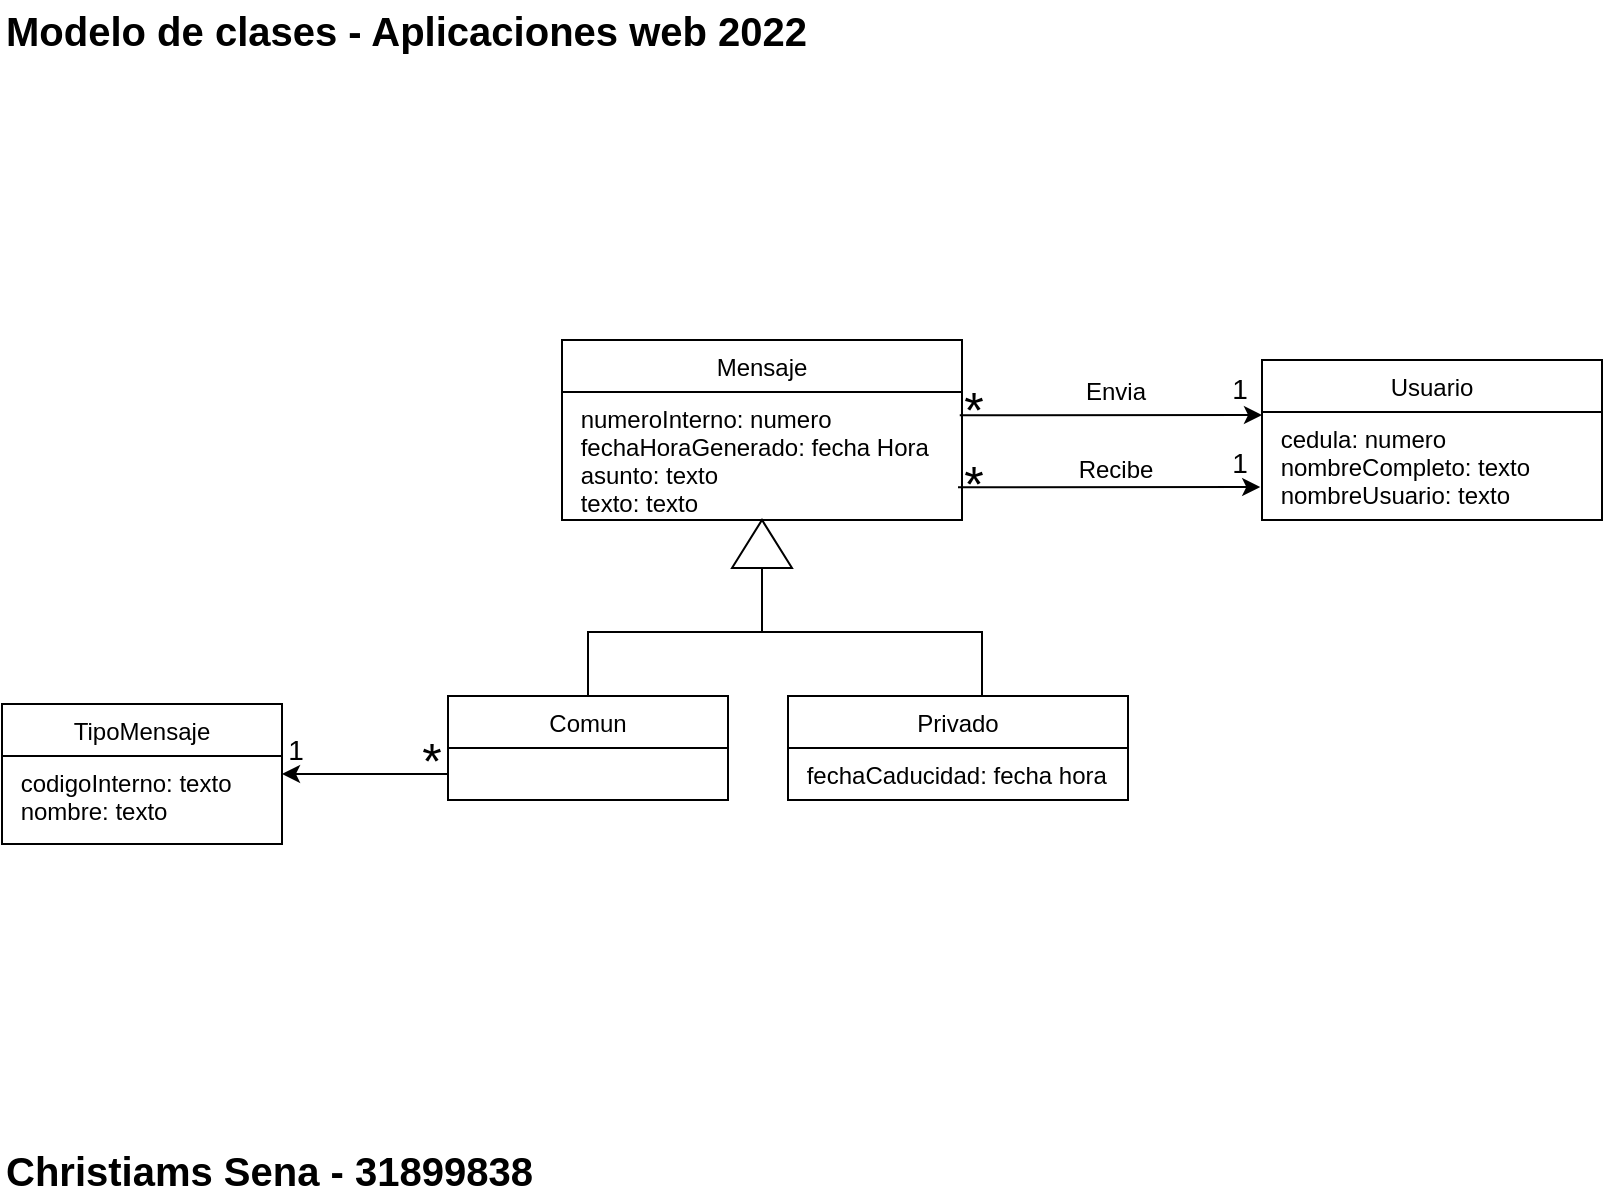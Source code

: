 <mxfile version="20.7.4" type="device"><diagram name="Modelo de clases" id="piOpjvbaxigdG6FCsmCx"><mxGraphModel dx="1588" dy="916" grid="1" gridSize="10" guides="1" tooltips="1" connect="1" arrows="1" fold="1" page="1" pageScale="1" pageWidth="1169" pageHeight="827" math="0" shadow="0"><root><mxCell id="kFh2rn61L7hYSFvvShpM-0"/><mxCell id="kFh2rn61L7hYSFvvShpM-1" parent="kFh2rn61L7hYSFvvShpM-0"/><mxCell id="kFh2rn61L7hYSFvvShpM-3" style="edgeStyle=orthogonalEdgeStyle;rounded=0;orthogonalLoop=1;jettySize=auto;html=1;exitX=0.5;exitY=1;exitDx=0;exitDy=0;exitPerimeter=0;entryX=0.5;entryY=0;entryDx=0;entryDy=0;endArrow=none;endFill=0;" parent="kFh2rn61L7hYSFvvShpM-1" source="kFh2rn61L7hYSFvvShpM-4" target="v-WRAGzScA301N9wzh8A-8" edge="1"><mxGeometry relative="1" as="geometry"><mxPoint x="774" y="378" as="targetPoint"/><Array as="points"><mxPoint x="505" y="346"/><mxPoint x="615" y="346"/><mxPoint x="615" y="378"/></Array></mxGeometry></mxCell><mxCell id="kFh2rn61L7hYSFvvShpM-4" value="" style="verticalLabelPosition=bottom;verticalAlign=top;html=1;shape=mxgraph.basic.acute_triangle;dx=0.5;" parent="kFh2rn61L7hYSFvvShpM-1" vertex="1"><mxGeometry x="490" y="290" width="30" height="24" as="geometry"/></mxCell><mxCell id="kFh2rn61L7hYSFvvShpM-21" value="" style="endArrow=none;html=1;rounded=0;exitX=0;exitY=0.5;exitDx=0;exitDy=0;entryX=1.002;entryY=-0.042;entryDx=0;entryDy=0;entryPerimeter=0;startArrow=classic;startFill=1;endFill=0;" parent="kFh2rn61L7hYSFvvShpM-1" edge="1"><mxGeometry width="50" height="50" relative="1" as="geometry"><mxPoint x="755" y="237.5" as="sourcePoint"/><mxPoint x="603.88" y="237.636" as="targetPoint"/></mxGeometry></mxCell><mxCell id="kFh2rn61L7hYSFvvShpM-22" value="1" style="text;align=center;fontStyle=0;verticalAlign=middle;spacingLeft=3;spacingRight=3;strokeColor=none;rotatable=0;points=[[0,0.5],[1,0.5]];portConstraint=eastwest;fontSize=14;" parent="kFh2rn61L7hYSFvvShpM-1" vertex="1"><mxGeometry x="729" y="210.5" width="30" height="26" as="geometry"/></mxCell><mxCell id="kFh2rn61L7hYSFvvShpM-23" value="*" style="text;align=center;fontStyle=0;verticalAlign=middle;spacingLeft=3;spacingRight=3;strokeColor=none;rotatable=0;points=[[0,0.5],[1,0.5]];portConstraint=eastwest;fontSize=25;" parent="kFh2rn61L7hYSFvvShpM-1" vertex="1"><mxGeometry x="596" y="219.5" width="30" height="26" as="geometry"/></mxCell><mxCell id="kFh2rn61L7hYSFvvShpM-28" style="edgeStyle=orthogonalEdgeStyle;rounded=0;orthogonalLoop=1;jettySize=auto;html=1;exitX=1;exitY=0.5;exitDx=0;exitDy=0;fontSize=14;startArrow=classic;startFill=1;endArrow=none;endFill=0;entryX=0;entryY=0.5;entryDx=0;entryDy=0;" parent="kFh2rn61L7hYSFvvShpM-1" source="v-WRAGzScA301N9wzh8A-16" target="v-WRAGzScA301N9wzh8A-15" edge="1"><mxGeometry relative="1" as="geometry"><mxPoint x="285" y="234" as="sourcePoint"/><mxPoint x="345" y="406" as="targetPoint"/></mxGeometry></mxCell><mxCell id="kFh2rn61L7hYSFvvShpM-29" value="1" style="text;align=center;fontStyle=0;verticalAlign=middle;spacingLeft=3;spacingRight=3;strokeColor=none;rotatable=0;points=[[0,0.5],[1,0.5]];portConstraint=eastwest;fontSize=14;" parent="kFh2rn61L7hYSFvvShpM-1" vertex="1"><mxGeometry x="257" y="391" width="30" height="26" as="geometry"/></mxCell><mxCell id="kFh2rn61L7hYSFvvShpM-30" value="*" style="text;align=center;fontStyle=0;verticalAlign=middle;spacingLeft=3;spacingRight=3;strokeColor=none;rotatable=0;points=[[0,0.5],[1,0.5]];portConstraint=eastwest;fontSize=25;" parent="kFh2rn61L7hYSFvvShpM-1" vertex="1"><mxGeometry x="325" y="395" width="30" height="26" as="geometry"/></mxCell><mxCell id="kFh2rn61L7hYSFvvShpM-31" value="" style="endArrow=none;html=1;rounded=0;exitX=0;exitY=0.5;exitDx=0;exitDy=0;entryX=1.002;entryY=-0.042;entryDx=0;entryDy=0;entryPerimeter=0;startArrow=classic;startFill=1;endFill=0;" parent="kFh2rn61L7hYSFvvShpM-1" edge="1"><mxGeometry width="50" height="50" relative="1" as="geometry"><mxPoint x="754.12" y="273.5" as="sourcePoint"/><mxPoint x="603.0" y="273.636" as="targetPoint"/></mxGeometry></mxCell><mxCell id="kFh2rn61L7hYSFvvShpM-35" value="Envia" style="text;html=1;strokeColor=none;fillColor=none;align=center;verticalAlign=middle;whiteSpace=wrap;rounded=0;" parent="kFh2rn61L7hYSFvvShpM-1" vertex="1"><mxGeometry x="652" y="210.5" width="60" height="30" as="geometry"/></mxCell><mxCell id="kFh2rn61L7hYSFvvShpM-36" value="Recibe" style="text;html=1;strokeColor=none;fillColor=none;align=center;verticalAlign=middle;whiteSpace=wrap;rounded=0;" parent="kFh2rn61L7hYSFvvShpM-1" vertex="1"><mxGeometry x="652" y="249.5" width="60" height="30" as="geometry"/></mxCell><mxCell id="v-WRAGzScA301N9wzh8A-0" value="Mensaje" style="swimlane;fontStyle=0;childLayout=stackLayout;horizontal=1;startSize=26;fillColor=none;horizontalStack=0;resizeParent=1;resizeParentMax=0;resizeLast=0;collapsible=1;marginBottom=0;" parent="kFh2rn61L7hYSFvvShpM-1" vertex="1"><mxGeometry x="405" y="200" width="200" height="90" as="geometry"/></mxCell><mxCell id="kFh2rn61L7hYSFvvShpM-6" value=" numeroInterno: numero&#10; fechaHoraGenerado: fecha Hora&#10; asunto: texto&#10; texto: texto" style="text;strokeColor=none;fillColor=none;align=left;verticalAlign=top;spacingLeft=4;spacingRight=4;overflow=hidden;rotatable=0;points=[[0,0.5],[1,0.5]];portConstraint=eastwest;" parent="v-WRAGzScA301N9wzh8A-0" vertex="1"><mxGeometry y="26" width="200" height="64" as="geometry"/></mxCell><mxCell id="v-WRAGzScA301N9wzh8A-4" value="Usuario" style="swimlane;fontStyle=0;childLayout=stackLayout;horizontal=1;startSize=26;fillColor=none;horizontalStack=0;resizeParent=1;resizeParentMax=0;resizeLast=0;collapsible=1;marginBottom=0;" parent="kFh2rn61L7hYSFvvShpM-1" vertex="1"><mxGeometry x="755" y="210" width="170" height="80" as="geometry"/></mxCell><mxCell id="v-WRAGzScA301N9wzh8A-7" value=" cedula: numero&#10; nombreCompleto: texto&#10; nombreUsuario: texto&#10;" style="text;strokeColor=none;fillColor=none;align=left;verticalAlign=top;spacingLeft=4;spacingRight=4;overflow=hidden;rotatable=0;points=[[0,0.5],[1,0.5]];portConstraint=eastwest;" parent="v-WRAGzScA301N9wzh8A-4" vertex="1"><mxGeometry y="26" width="170" height="54" as="geometry"/></mxCell><mxCell id="v-WRAGzScA301N9wzh8A-8" value="Privado" style="swimlane;fontStyle=0;childLayout=stackLayout;horizontal=1;startSize=26;fillColor=none;horizontalStack=0;resizeParent=1;resizeParentMax=0;resizeLast=0;collapsible=1;marginBottom=0;" parent="kFh2rn61L7hYSFvvShpM-1" vertex="1"><mxGeometry x="518" y="378" width="170" height="52" as="geometry"/></mxCell><mxCell id="v-WRAGzScA301N9wzh8A-11" value=" fechaCaducidad: fecha hora" style="text;strokeColor=none;fillColor=none;align=left;verticalAlign=top;spacingLeft=4;spacingRight=4;overflow=hidden;rotatable=0;points=[[0,0.5],[1,0.5]];portConstraint=eastwest;" parent="v-WRAGzScA301N9wzh8A-8" vertex="1"><mxGeometry y="26" width="170" height="26" as="geometry"/></mxCell><mxCell id="Z_Eb9M3H5ZUVyfLYTPz0-0" style="edgeStyle=orthogonalEdgeStyle;rounded=0;orthogonalLoop=1;jettySize=auto;html=1;exitX=0.5;exitY=0;exitDx=0;exitDy=0;entryX=0.5;entryY=1;entryDx=0;entryDy=0;entryPerimeter=0;endArrow=none;endFill=0;" parent="kFh2rn61L7hYSFvvShpM-1" source="v-WRAGzScA301N9wzh8A-12" target="kFh2rn61L7hYSFvvShpM-4" edge="1"><mxGeometry relative="1" as="geometry"/></mxCell><mxCell id="v-WRAGzScA301N9wzh8A-12" value="Comun" style="swimlane;fontStyle=0;childLayout=stackLayout;horizontal=1;startSize=26;fillColor=none;horizontalStack=0;resizeParent=1;resizeParentMax=0;resizeLast=0;collapsible=1;marginBottom=0;" parent="kFh2rn61L7hYSFvvShpM-1" vertex="1"><mxGeometry x="348" y="378" width="140" height="52" as="geometry"/></mxCell><mxCell id="v-WRAGzScA301N9wzh8A-15" value="   " style="text;strokeColor=none;fillColor=none;align=left;verticalAlign=top;spacingLeft=4;spacingRight=4;overflow=hidden;rotatable=0;points=[[0,0.5],[1,0.5]];portConstraint=eastwest;" parent="v-WRAGzScA301N9wzh8A-12" vertex="1"><mxGeometry y="26" width="140" height="26" as="geometry"/></mxCell><mxCell id="v-WRAGzScA301N9wzh8A-16" value="TipoMensaje" style="swimlane;fontStyle=0;childLayout=stackLayout;horizontal=1;startSize=26;fillColor=none;horizontalStack=0;resizeParent=1;resizeParentMax=0;resizeLast=0;collapsible=1;marginBottom=0;" parent="kFh2rn61L7hYSFvvShpM-1" vertex="1"><mxGeometry x="125" y="382" width="140" height="70" as="geometry"/></mxCell><mxCell id="v-WRAGzScA301N9wzh8A-19" value=" codigoInterno: texto&#10; nombre: texto" style="text;strokeColor=none;fillColor=none;align=left;verticalAlign=top;spacingLeft=4;spacingRight=4;overflow=hidden;rotatable=0;points=[[0,0.5],[1,0.5]];portConstraint=eastwest;" parent="v-WRAGzScA301N9wzh8A-16" vertex="1"><mxGeometry y="26" width="140" height="44" as="geometry"/></mxCell><mxCell id="sjM9ODJNM_zWkLIeQfCz-1" value="1" style="text;align=center;fontStyle=0;verticalAlign=middle;spacingLeft=3;spacingRight=3;strokeColor=none;rotatable=0;points=[[0,0.5],[1,0.5]];portConstraint=eastwest;fontSize=14;" parent="kFh2rn61L7hYSFvvShpM-1" vertex="1"><mxGeometry x="729" y="247.5" width="30" height="26" as="geometry"/></mxCell><mxCell id="sjM9ODJNM_zWkLIeQfCz-2" value="*" style="text;align=center;fontStyle=0;verticalAlign=middle;spacingLeft=3;spacingRight=3;strokeColor=none;rotatable=0;points=[[0,0.5],[1,0.5]];portConstraint=eastwest;fontSize=25;" parent="kFh2rn61L7hYSFvvShpM-1" vertex="1"><mxGeometry x="596" y="256.5" width="30" height="26" as="geometry"/></mxCell><mxCell id="FY2hCkjX_xIT-iKE5uge-0" value="Modelo de clases - Aplicaciones web 2022" style="text;html=1;strokeColor=none;fillColor=none;align=left;verticalAlign=middle;whiteSpace=wrap;rounded=0;fontStyle=1;fontSize=20;" parent="kFh2rn61L7hYSFvvShpM-1" vertex="1"><mxGeometry x="125" y="30" width="585" height="30" as="geometry"/></mxCell><mxCell id="2FMW7rOy7A-KVR6bD6A0-0" value="Christiams Sena - 31899838" style="text;html=1;strokeColor=none;fillColor=none;align=left;verticalAlign=middle;whiteSpace=wrap;rounded=0;fontStyle=1;fontSize=20;" vertex="1" parent="kFh2rn61L7hYSFvvShpM-1"><mxGeometry x="125" y="600" width="585" height="30" as="geometry"/></mxCell></root></mxGraphModel></diagram></mxfile>